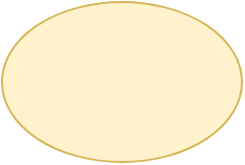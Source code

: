 <mxfile version="15.4.0" type="device"><diagram id="stPNO6AFBRg9A7bL1xR7" name="Page-1"><mxGraphModel dx="946" dy="725" grid="1" gridSize="10" guides="1" tooltips="1" connect="1" arrows="1" fold="1" page="1" pageScale="1" pageWidth="827" pageHeight="1169" math="0" shadow="0"><root><mxCell id="0"/><mxCell id="1" parent="0"/><mxCell id="rq4_NL8lDjajJWSMskJO-1" value="" style="ellipse;whiteSpace=wrap;html=1;fillColor=#fff2cc;strokeColor=#d6b656;" vertex="1" parent="1"><mxGeometry x="240" y="190" width="120" height="80" as="geometry"/></mxCell></root></mxGraphModel></diagram></mxfile>